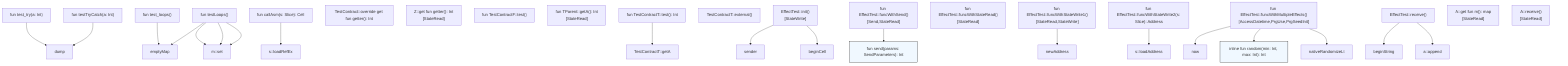 graph TD
    node_12["inline fun random(min: Int, max: Int): Int"]
    node_15["fun send(params: SendParameters): Int"]
    node_17["fun test_try(a: Int)"]
    node_18["fun test_loops()"]
    node_19["fun testTryCatch(a: Int)"]
    node_20["fun testLoops()"]
    node_21["fun callAsm(s: Slice): Cell"]
    node_22["TestContract::override get fun getter(): Int"]
    node_23["Z::get fun getter(): Int
[StateRead<a>]"]
    node_24["fun TestContractF::test()"]
    node_25["fun TParent::getA(): Int
[StateRead<a>]"]
    node_26["fun TestContractT::test(): Int"]
    node_27["TestContractT::external()"]
    node_28["EffectTest::init()
[StateWrite<addr,b,s>]"]
    node_29["fun EffectTest::funcWithSend()
[Send,StateRead<addr>]"]
    node_30["fun EffectTest::funcWithStateRead()
[StateRead<addr>]"]
    node_31["fun EffectTest::funcWithStateWrite1()
[StateRead<b,addr,s>,StateWrite<addr>]"]
    node_32["fun EffectTest::funcWithStateWrite2(s: Slice): Address"]
    node_33["fun EffectTest::funcWithMultipleEffects()
[AccessDatetime,PrgUse,PrgSeedInit]"]
    node_34["EffectTest::receive()"]
    node_35["A::get fun m(): map<Int, Int>
[StateRead<m>]"]
    node_36["A::receive()
[StateRead<m>]"]
    node_40["dump"]
    node_41["emptyMap"]
    node_42["m::set"]
    node_43["s::loadRefEx"]
    node_44["TestContractT::getA"]
    node_45["sender"]
    node_46["beginCell"]
    node_47["newAddress"]
    node_48["s::loadAddress"]
    node_49["now"]
    node_50["nativeRandomizeLt"]
    node_51["beginString"]
    node_52["a::append"]
    node_17 --> node_40
    node_18 --> node_41
    node_19 --> node_40
    node_20 --> node_41
    node_20 --> node_42
    node_20 --> node_42
    node_20 --> node_42
    node_21 --> node_43
    node_26 --> node_44
    node_28 --> node_45
    node_28 --> node_46
    node_29 --> node_15
    node_31 --> node_47
    node_32 --> node_48
    node_33 --> node_49
    node_33 --> node_12
    node_33 --> node_50
    node_34 --> node_51
    node_34 --> node_52
    style node_12 fill:#F0F8FF,stroke:#000,stroke-width:1px;
    style node_15 fill:#F0F8FF,stroke:#000,stroke-width:1px;